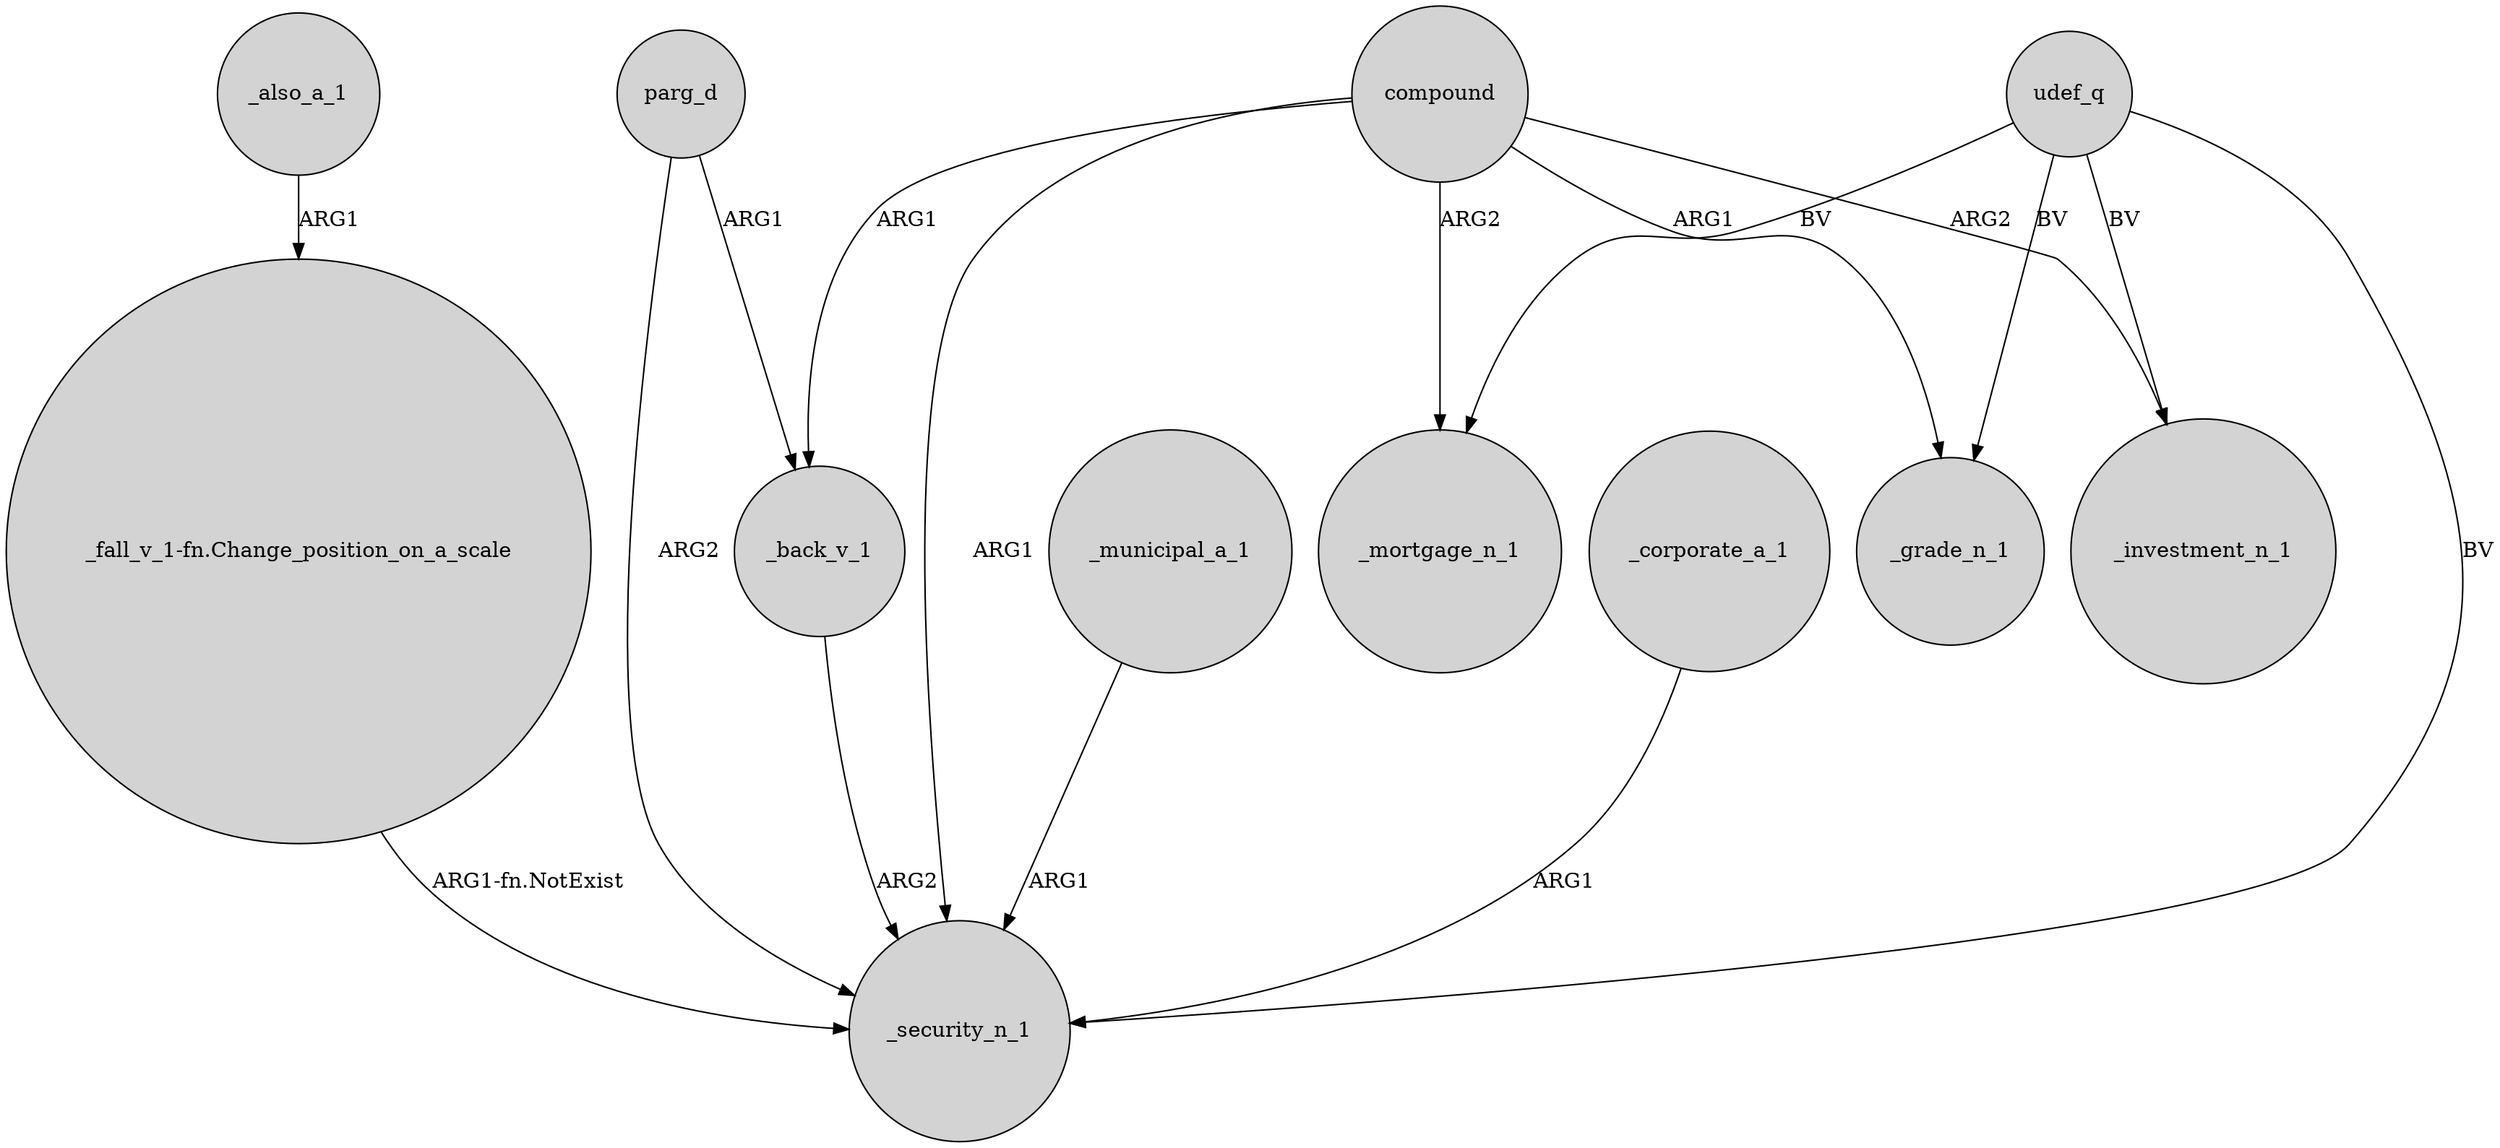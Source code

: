 digraph {
	node [shape=circle style=filled]
	compound -> _back_v_1 [label=ARG1]
	compound -> _mortgage_n_1 [label=ARG2]
	_back_v_1 -> _security_n_1 [label=ARG2]
	udef_q -> _investment_n_1 [label=BV]
	compound -> _investment_n_1 [label=ARG2]
	parg_d -> _security_n_1 [label=ARG2]
	udef_q -> _grade_n_1 [label=BV]
	_municipal_a_1 -> _security_n_1 [label=ARG1]
	udef_q -> _mortgage_n_1 [label=BV]
	_also_a_1 -> "_fall_v_1-fn.Change_position_on_a_scale" [label=ARG1]
	compound -> _security_n_1 [label=ARG1]
	_corporate_a_1 -> _security_n_1 [label=ARG1]
	"_fall_v_1-fn.Change_position_on_a_scale" -> _security_n_1 [label="ARG1-fn.NotExist"]
	parg_d -> _back_v_1 [label=ARG1]
	udef_q -> _security_n_1 [label=BV]
	compound -> _grade_n_1 [label=ARG1]
}
